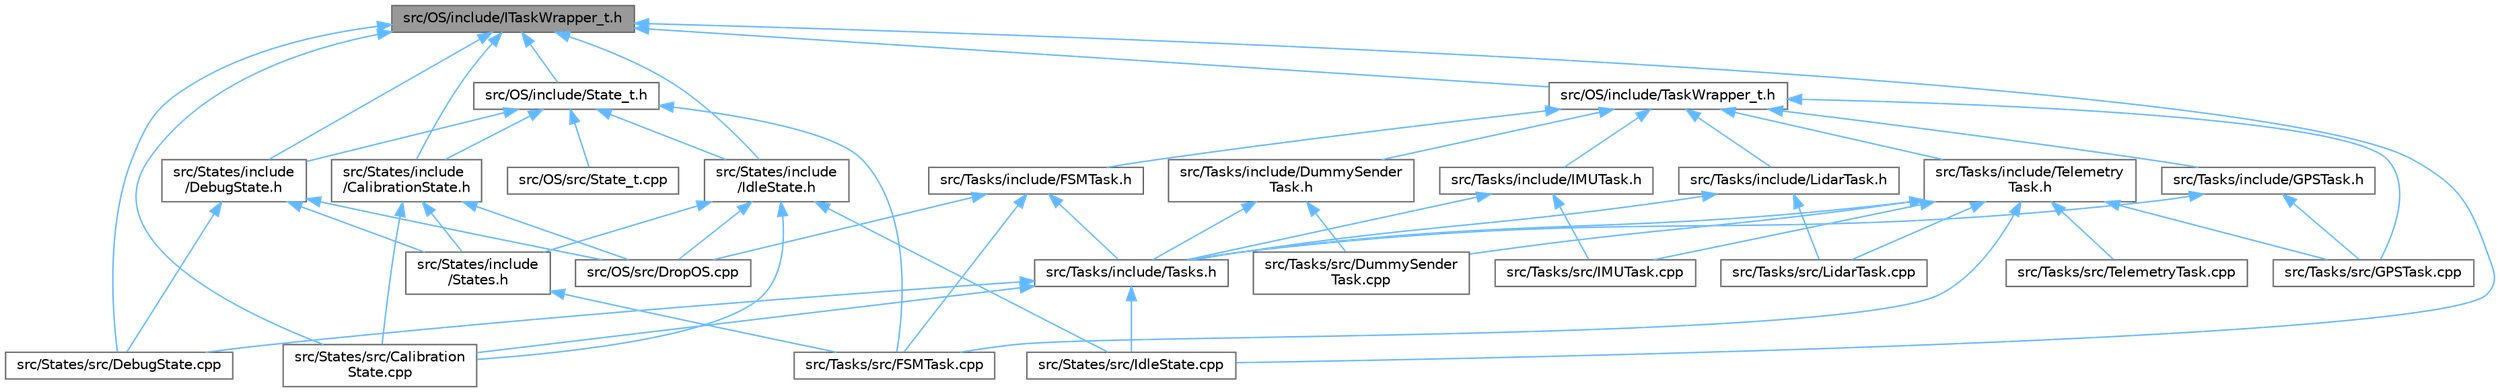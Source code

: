 digraph "src/OS/include/ITaskWrapper_t.h"
{
 // LATEX_PDF_SIZE
  bgcolor="transparent";
  edge [fontname=Helvetica,fontsize=10,labelfontname=Helvetica,labelfontsize=10];
  node [fontname=Helvetica,fontsize=10,shape=box,height=0.2,width=0.4];
  Node1 [id="Node000001",label="src/OS/include/ITaskWrapper_t.h",height=0.2,width=0.4,color="gray40", fillcolor="grey60", style="filled", fontcolor="black",tooltip=" "];
  Node1 -> Node2 [id="edge1_Node000001_Node000002",dir="back",color="steelblue1",style="solid",tooltip=" "];
  Node2 [id="Node000002",label="src/OS/include/State_t.h",height=0.2,width=0.4,color="grey40", fillcolor="white", style="filled",URL="$_state__t_8h.html",tooltip=" "];
  Node2 -> Node3 [id="edge2_Node000002_Node000003",dir="back",color="steelblue1",style="solid",tooltip=" "];
  Node3 [id="Node000003",label="src/OS/src/State_t.cpp",height=0.2,width=0.4,color="grey40", fillcolor="white", style="filled",URL="$_state__t_8cpp.html",tooltip=" "];
  Node2 -> Node4 [id="edge3_Node000002_Node000004",dir="back",color="steelblue1",style="solid",tooltip=" "];
  Node4 [id="Node000004",label="src/States/include\l/CalibrationState.h",height=0.2,width=0.4,color="grey40", fillcolor="white", style="filled",URL="$_calibration_state_8h.html",tooltip=" "];
  Node4 -> Node5 [id="edge4_Node000004_Node000005",dir="back",color="steelblue1",style="solid",tooltip=" "];
  Node5 [id="Node000005",label="src/OS/src/DropOS.cpp",height=0.2,width=0.4,color="grey40", fillcolor="white", style="filled",URL="$_drop_o_s_8cpp.html",tooltip=" "];
  Node4 -> Node6 [id="edge5_Node000004_Node000006",dir="back",color="steelblue1",style="solid",tooltip=" "];
  Node6 [id="Node000006",label="src/States/include\l/States.h",height=0.2,width=0.4,color="grey40", fillcolor="white", style="filled",URL="$_states_8h.html",tooltip=" "];
  Node6 -> Node7 [id="edge6_Node000006_Node000007",dir="back",color="steelblue1",style="solid",tooltip=" "];
  Node7 [id="Node000007",label="src/Tasks/src/FSMTask.cpp",height=0.2,width=0.4,color="grey40", fillcolor="white", style="filled",URL="$_f_s_m_task_8cpp.html",tooltip=" "];
  Node4 -> Node8 [id="edge7_Node000004_Node000008",dir="back",color="steelblue1",style="solid",tooltip=" "];
  Node8 [id="Node000008",label="src/States/src/Calibration\lState.cpp",height=0.2,width=0.4,color="grey40", fillcolor="white", style="filled",URL="$_calibration_state_8cpp.html",tooltip=" "];
  Node2 -> Node9 [id="edge8_Node000002_Node000009",dir="back",color="steelblue1",style="solid",tooltip=" "];
  Node9 [id="Node000009",label="src/States/include\l/DebugState.h",height=0.2,width=0.4,color="grey40", fillcolor="white", style="filled",URL="$_debug_state_8h.html",tooltip=" "];
  Node9 -> Node5 [id="edge9_Node000009_Node000005",dir="back",color="steelblue1",style="solid",tooltip=" "];
  Node9 -> Node6 [id="edge10_Node000009_Node000006",dir="back",color="steelblue1",style="solid",tooltip=" "];
  Node9 -> Node10 [id="edge11_Node000009_Node000010",dir="back",color="steelblue1",style="solid",tooltip=" "];
  Node10 [id="Node000010",label="src/States/src/DebugState.cpp",height=0.2,width=0.4,color="grey40", fillcolor="white", style="filled",URL="$_debug_state_8cpp.html",tooltip=" "];
  Node2 -> Node11 [id="edge12_Node000002_Node000011",dir="back",color="steelblue1",style="solid",tooltip=" "];
  Node11 [id="Node000011",label="src/States/include\l/IdleState.h",height=0.2,width=0.4,color="grey40", fillcolor="white", style="filled",URL="$_idle_state_8h.html",tooltip=" "];
  Node11 -> Node5 [id="edge13_Node000011_Node000005",dir="back",color="steelblue1",style="solid",tooltip=" "];
  Node11 -> Node6 [id="edge14_Node000011_Node000006",dir="back",color="steelblue1",style="solid",tooltip=" "];
  Node11 -> Node8 [id="edge15_Node000011_Node000008",dir="back",color="steelblue1",style="solid",tooltip=" "];
  Node11 -> Node12 [id="edge16_Node000011_Node000012",dir="back",color="steelblue1",style="solid",tooltip=" "];
  Node12 [id="Node000012",label="src/States/src/IdleState.cpp",height=0.2,width=0.4,color="grey40", fillcolor="white", style="filled",URL="$_idle_state_8cpp.html",tooltip=" "];
  Node2 -> Node7 [id="edge17_Node000002_Node000007",dir="back",color="steelblue1",style="solid",tooltip=" "];
  Node1 -> Node13 [id="edge18_Node000001_Node000013",dir="back",color="steelblue1",style="solid",tooltip=" "];
  Node13 [id="Node000013",label="src/OS/include/TaskWrapper_t.h",height=0.2,width=0.4,color="grey40", fillcolor="white", style="filled",URL="$_task_wrapper__t_8h.html",tooltip=" "];
  Node13 -> Node14 [id="edge19_Node000013_Node000014",dir="back",color="steelblue1",style="solid",tooltip=" "];
  Node14 [id="Node000014",label="src/Tasks/include/DummySender\lTask.h",height=0.2,width=0.4,color="grey40", fillcolor="white", style="filled",URL="$_dummy_sender_task_8h.html",tooltip=" "];
  Node14 -> Node15 [id="edge20_Node000014_Node000015",dir="back",color="steelblue1",style="solid",tooltip=" "];
  Node15 [id="Node000015",label="src/Tasks/include/Tasks.h",height=0.2,width=0.4,color="grey40", fillcolor="white", style="filled",URL="$_tasks_8h.html",tooltip=" "];
  Node15 -> Node8 [id="edge21_Node000015_Node000008",dir="back",color="steelblue1",style="solid",tooltip=" "];
  Node15 -> Node10 [id="edge22_Node000015_Node000010",dir="back",color="steelblue1",style="solid",tooltip=" "];
  Node15 -> Node12 [id="edge23_Node000015_Node000012",dir="back",color="steelblue1",style="solid",tooltip=" "];
  Node14 -> Node16 [id="edge24_Node000014_Node000016",dir="back",color="steelblue1",style="solid",tooltip=" "];
  Node16 [id="Node000016",label="src/Tasks/src/DummySender\lTask.cpp",height=0.2,width=0.4,color="grey40", fillcolor="white", style="filled",URL="$_dummy_sender_task_8cpp.html",tooltip=" "];
  Node13 -> Node17 [id="edge25_Node000013_Node000017",dir="back",color="steelblue1",style="solid",tooltip=" "];
  Node17 [id="Node000017",label="src/Tasks/include/FSMTask.h",height=0.2,width=0.4,color="grey40", fillcolor="white", style="filled",URL="$_f_s_m_task_8h.html",tooltip=" "];
  Node17 -> Node5 [id="edge26_Node000017_Node000005",dir="back",color="steelblue1",style="solid",tooltip=" "];
  Node17 -> Node15 [id="edge27_Node000017_Node000015",dir="back",color="steelblue1",style="solid",tooltip=" "];
  Node17 -> Node7 [id="edge28_Node000017_Node000007",dir="back",color="steelblue1",style="solid",tooltip=" "];
  Node13 -> Node18 [id="edge29_Node000013_Node000018",dir="back",color="steelblue1",style="solid",tooltip=" "];
  Node18 [id="Node000018",label="src/Tasks/include/GPSTask.h",height=0.2,width=0.4,color="grey40", fillcolor="white", style="filled",URL="$_g_p_s_task_8h.html",tooltip=" "];
  Node18 -> Node15 [id="edge30_Node000018_Node000015",dir="back",color="steelblue1",style="solid",tooltip=" "];
  Node18 -> Node19 [id="edge31_Node000018_Node000019",dir="back",color="steelblue1",style="solid",tooltip=" "];
  Node19 [id="Node000019",label="src/Tasks/src/GPSTask.cpp",height=0.2,width=0.4,color="grey40", fillcolor="white", style="filled",URL="$_g_p_s_task_8cpp.html",tooltip=" "];
  Node13 -> Node20 [id="edge32_Node000013_Node000020",dir="back",color="steelblue1",style="solid",tooltip=" "];
  Node20 [id="Node000020",label="src/Tasks/include/IMUTask.h",height=0.2,width=0.4,color="grey40", fillcolor="white", style="filled",URL="$_i_m_u_task_8h.html",tooltip=" "];
  Node20 -> Node15 [id="edge33_Node000020_Node000015",dir="back",color="steelblue1",style="solid",tooltip=" "];
  Node20 -> Node21 [id="edge34_Node000020_Node000021",dir="back",color="steelblue1",style="solid",tooltip=" "];
  Node21 [id="Node000021",label="src/Tasks/src/IMUTask.cpp",height=0.2,width=0.4,color="grey40", fillcolor="white", style="filled",URL="$_i_m_u_task_8cpp.html",tooltip=" "];
  Node13 -> Node22 [id="edge35_Node000013_Node000022",dir="back",color="steelblue1",style="solid",tooltip=" "];
  Node22 [id="Node000022",label="src/Tasks/include/LidarTask.h",height=0.2,width=0.4,color="grey40", fillcolor="white", style="filled",URL="$_lidar_task_8h.html",tooltip=" "];
  Node22 -> Node15 [id="edge36_Node000022_Node000015",dir="back",color="steelblue1",style="solid",tooltip=" "];
  Node22 -> Node23 [id="edge37_Node000022_Node000023",dir="back",color="steelblue1",style="solid",tooltip=" "];
  Node23 [id="Node000023",label="src/Tasks/src/LidarTask.cpp",height=0.2,width=0.4,color="grey40", fillcolor="white", style="filled",URL="$_lidar_task_8cpp.html",tooltip=" "];
  Node13 -> Node24 [id="edge38_Node000013_Node000024",dir="back",color="steelblue1",style="solid",tooltip=" "];
  Node24 [id="Node000024",label="src/Tasks/include/Telemetry\lTask.h",height=0.2,width=0.4,color="grey40", fillcolor="white", style="filled",URL="$_telemetry_task_8h.html",tooltip=" "];
  Node24 -> Node15 [id="edge39_Node000024_Node000015",dir="back",color="steelblue1",style="solid",tooltip=" "];
  Node24 -> Node16 [id="edge40_Node000024_Node000016",dir="back",color="steelblue1",style="solid",tooltip=" "];
  Node24 -> Node7 [id="edge41_Node000024_Node000007",dir="back",color="steelblue1",style="solid",tooltip=" "];
  Node24 -> Node19 [id="edge42_Node000024_Node000019",dir="back",color="steelblue1",style="solid",tooltip=" "];
  Node24 -> Node21 [id="edge43_Node000024_Node000021",dir="back",color="steelblue1",style="solid",tooltip=" "];
  Node24 -> Node23 [id="edge44_Node000024_Node000023",dir="back",color="steelblue1",style="solid",tooltip=" "];
  Node24 -> Node25 [id="edge45_Node000024_Node000025",dir="back",color="steelblue1",style="solid",tooltip=" "];
  Node25 [id="Node000025",label="src/Tasks/src/TelemetryTask.cpp",height=0.2,width=0.4,color="grey40", fillcolor="white", style="filled",URL="$_telemetry_task_8cpp.html",tooltip=" "];
  Node13 -> Node19 [id="edge46_Node000013_Node000019",dir="back",color="steelblue1",style="solid",tooltip=" "];
  Node1 -> Node4 [id="edge47_Node000001_Node000004",dir="back",color="steelblue1",style="solid",tooltip=" "];
  Node1 -> Node9 [id="edge48_Node000001_Node000009",dir="back",color="steelblue1",style="solid",tooltip=" "];
  Node1 -> Node11 [id="edge49_Node000001_Node000011",dir="back",color="steelblue1",style="solid",tooltip=" "];
  Node1 -> Node8 [id="edge50_Node000001_Node000008",dir="back",color="steelblue1",style="solid",tooltip=" "];
  Node1 -> Node10 [id="edge51_Node000001_Node000010",dir="back",color="steelblue1",style="solid",tooltip=" "];
  Node1 -> Node12 [id="edge52_Node000001_Node000012",dir="back",color="steelblue1",style="solid",tooltip=" "];
}
